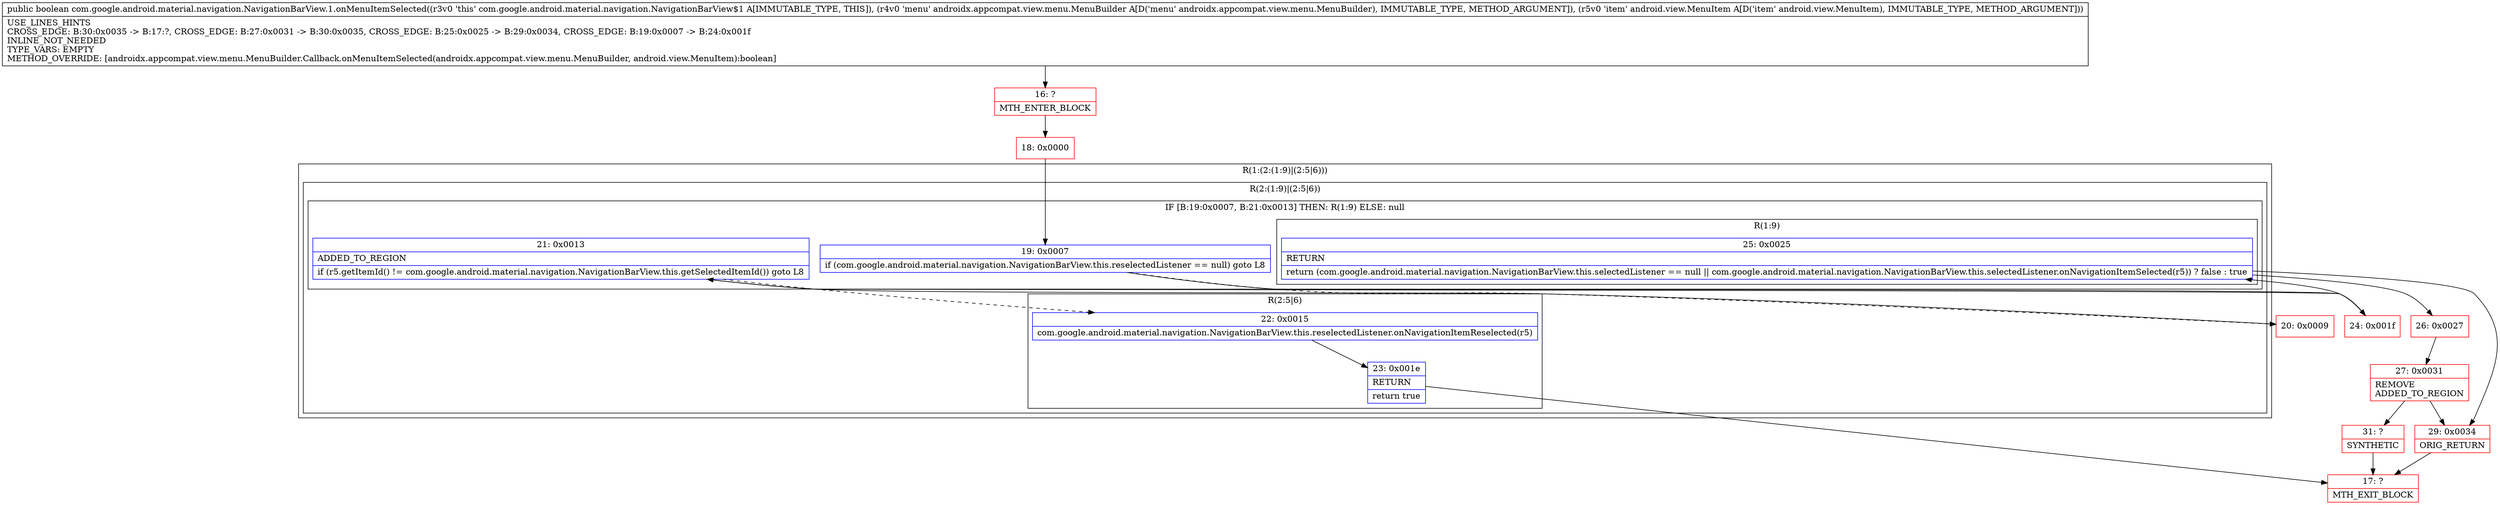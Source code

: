 digraph "CFG forcom.google.android.material.navigation.NavigationBarView.1.onMenuItemSelected(Landroidx\/appcompat\/view\/menu\/MenuBuilder;Landroid\/view\/MenuItem;)Z" {
subgraph cluster_Region_1970625309 {
label = "R(1:(2:(1:9)|(2:5|6)))";
node [shape=record,color=blue];
subgraph cluster_Region_49587864 {
label = "R(2:(1:9)|(2:5|6))";
node [shape=record,color=blue];
subgraph cluster_IfRegion_1218044363 {
label = "IF [B:19:0x0007, B:21:0x0013] THEN: R(1:9) ELSE: null";
node [shape=record,color=blue];
Node_19 [shape=record,label="{19\:\ 0x0007|if (com.google.android.material.navigation.NavigationBarView.this.reselectedListener == null) goto L8\l}"];
Node_21 [shape=record,label="{21\:\ 0x0013|ADDED_TO_REGION\l|if (r5.getItemId() != com.google.android.material.navigation.NavigationBarView.this.getSelectedItemId()) goto L8\l}"];
subgraph cluster_Region_919603197 {
label = "R(1:9)";
node [shape=record,color=blue];
Node_25 [shape=record,label="{25\:\ 0x0025|RETURN\l|return (com.google.android.material.navigation.NavigationBarView.this.selectedListener == null \|\| com.google.android.material.navigation.NavigationBarView.this.selectedListener.onNavigationItemSelected(r5)) ? false : true\l}"];
}
}
subgraph cluster_Region_1772232585 {
label = "R(2:5|6)";
node [shape=record,color=blue];
Node_22 [shape=record,label="{22\:\ 0x0015|com.google.android.material.navigation.NavigationBarView.this.reselectedListener.onNavigationItemReselected(r5)\l}"];
Node_23 [shape=record,label="{23\:\ 0x001e|RETURN\l|return true\l}"];
}
}
}
Node_16 [shape=record,color=red,label="{16\:\ ?|MTH_ENTER_BLOCK\l}"];
Node_18 [shape=record,color=red,label="{18\:\ 0x0000}"];
Node_20 [shape=record,color=red,label="{20\:\ 0x0009}"];
Node_17 [shape=record,color=red,label="{17\:\ ?|MTH_EXIT_BLOCK\l}"];
Node_24 [shape=record,color=red,label="{24\:\ 0x001f}"];
Node_26 [shape=record,color=red,label="{26\:\ 0x0027}"];
Node_27 [shape=record,color=red,label="{27\:\ 0x0031|REMOVE\lADDED_TO_REGION\l}"];
Node_31 [shape=record,color=red,label="{31\:\ ?|SYNTHETIC\l}"];
Node_29 [shape=record,color=red,label="{29\:\ 0x0034|ORIG_RETURN\l}"];
MethodNode[shape=record,label="{public boolean com.google.android.material.navigation.NavigationBarView.1.onMenuItemSelected((r3v0 'this' com.google.android.material.navigation.NavigationBarView$1 A[IMMUTABLE_TYPE, THIS]), (r4v0 'menu' androidx.appcompat.view.menu.MenuBuilder A[D('menu' androidx.appcompat.view.menu.MenuBuilder), IMMUTABLE_TYPE, METHOD_ARGUMENT]), (r5v0 'item' android.view.MenuItem A[D('item' android.view.MenuItem), IMMUTABLE_TYPE, METHOD_ARGUMENT]))  | USE_LINES_HINTS\lCROSS_EDGE: B:30:0x0035 \-\> B:17:?, CROSS_EDGE: B:27:0x0031 \-\> B:30:0x0035, CROSS_EDGE: B:25:0x0025 \-\> B:29:0x0034, CROSS_EDGE: B:19:0x0007 \-\> B:24:0x001f\lINLINE_NOT_NEEDED\lTYPE_VARS: EMPTY\lMETHOD_OVERRIDE: [androidx.appcompat.view.menu.MenuBuilder.Callback.onMenuItemSelected(androidx.appcompat.view.menu.MenuBuilder, android.view.MenuItem):boolean]\l}"];
MethodNode -> Node_16;Node_19 -> Node_20[style=dashed];
Node_19 -> Node_24;
Node_21 -> Node_22[style=dashed];
Node_21 -> Node_24;
Node_25 -> Node_26;
Node_25 -> Node_29;
Node_22 -> Node_23;
Node_23 -> Node_17;
Node_16 -> Node_18;
Node_18 -> Node_19;
Node_20 -> Node_21;
Node_24 -> Node_25;
Node_26 -> Node_27;
Node_27 -> Node_29;
Node_27 -> Node_31;
Node_31 -> Node_17;
Node_29 -> Node_17;
}


